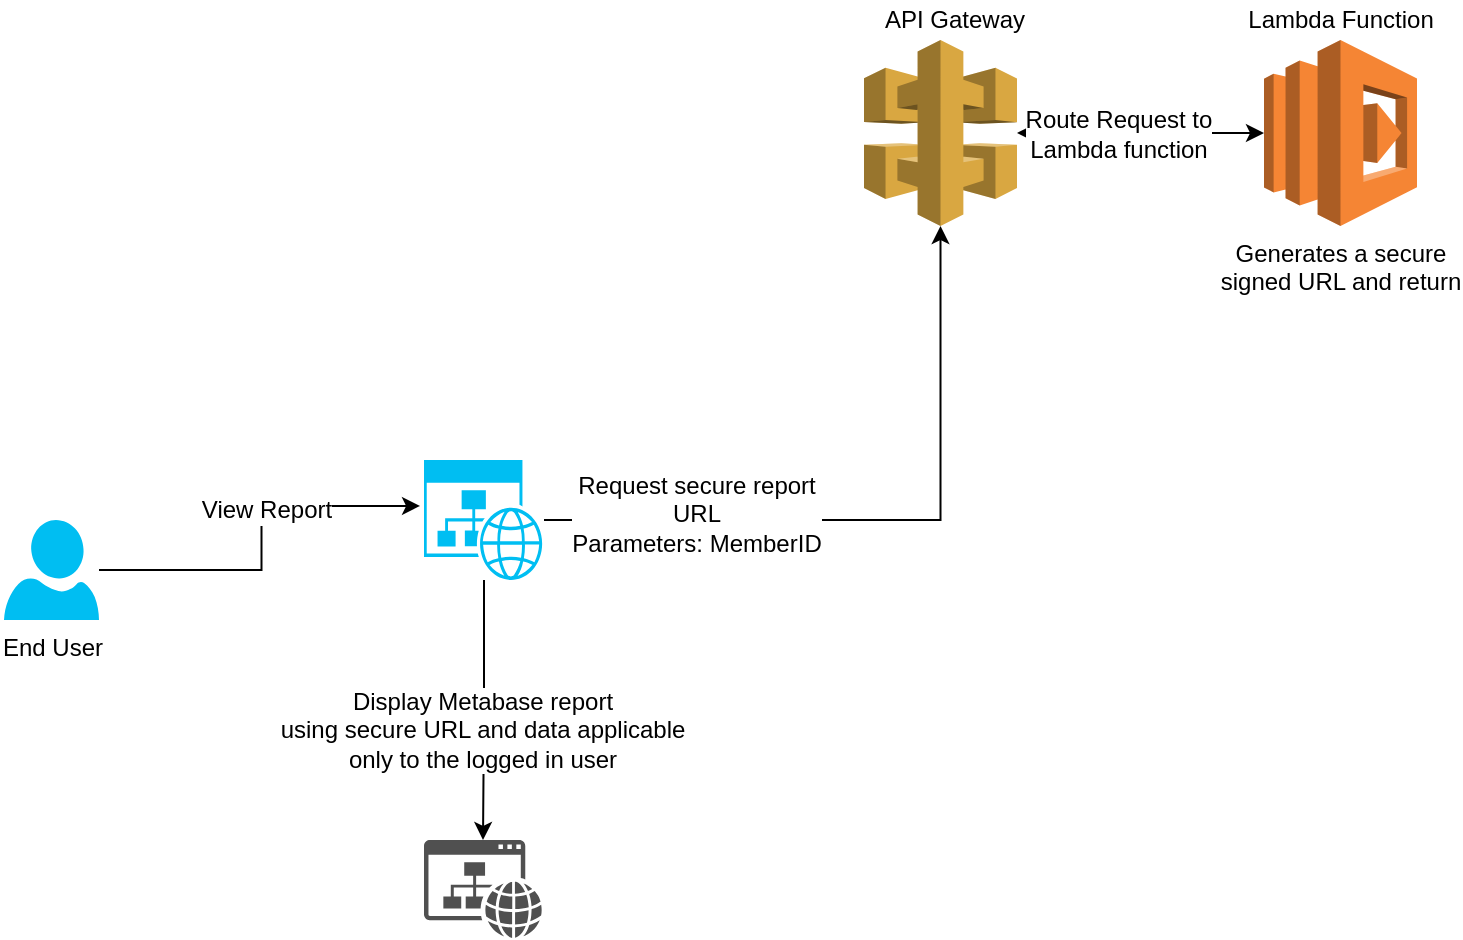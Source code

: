 <mxfile version="12.4.2" type="device" pages="1"><diagram id="BKnAOpuySM4NpKEYEow1" name="Page-1"><mxGraphModel dx="1422" dy="814" grid="1" gridSize="10" guides="1" tooltips="1" connect="1" arrows="1" fold="1" page="1" pageScale="1" pageWidth="1169" pageHeight="827" math="0" shadow="0"><root><mxCell id="0"/><mxCell id="1" parent="0"/><mxCell id="B2eLb6zMdleuknlEjI1z-9" value="" style="edgeStyle=orthogonalEdgeStyle;rounded=0;orthogonalLoop=1;jettySize=auto;html=1;entryX=-0.033;entryY=0.383;entryDx=0;entryDy=0;entryPerimeter=0;" parent="1" source="B2eLb6zMdleuknlEjI1z-1" target="B2eLb6zMdleuknlEjI1z-16" edge="1"><mxGeometry relative="1" as="geometry"/></mxCell><mxCell id="B2eLb6zMdleuknlEjI1z-19" value="View Report" style="text;html=1;align=center;verticalAlign=middle;resizable=0;points=[];;labelBackgroundColor=#ffffff;" parent="B2eLb6zMdleuknlEjI1z-9" vertex="1" connectable="0"><mxGeometry x="0.196" y="-2" relative="1" as="geometry"><mxPoint as="offset"/></mxGeometry></mxCell><mxCell id="B2eLb6zMdleuknlEjI1z-1" value="End User" style="verticalLabelPosition=bottom;html=1;verticalAlign=top;align=center;strokeColor=none;fillColor=#00BEF2;shape=mxgraph.azure.user;" parent="1" vertex="1"><mxGeometry x="240" y="350" width="47.5" height="50" as="geometry"/></mxCell><mxCell id="B2eLb6zMdleuknlEjI1z-2" value="" style="outlineConnect=0;dashed=0;verticalLabelPosition=bottom;verticalAlign=top;align=center;html=1;shape=mxgraph.aws3.api_gateway;fillColor=#D9A741;gradientColor=none;" parent="1" vertex="1"><mxGeometry x="670" y="110" width="76.5" height="93" as="geometry"/></mxCell><mxCell id="B2eLb6zMdleuknlEjI1z-5" value="Generates a secure &lt;br&gt;signed URL and return" style="outlineConnect=0;dashed=0;verticalLabelPosition=bottom;verticalAlign=top;align=center;html=1;shape=mxgraph.aws3.lambda;fillColor=#F58534;gradientColor=none;" parent="1" vertex="1"><mxGeometry x="870" y="110" width="76.5" height="93" as="geometry"/></mxCell><mxCell id="B2eLb6zMdleuknlEjI1z-14" value="" style="endArrow=classic;startArrow=classic;html=1;entryX=0;entryY=0.5;entryDx=0;entryDy=0;entryPerimeter=0;" parent="1" source="B2eLb6zMdleuknlEjI1z-2" target="B2eLb6zMdleuknlEjI1z-5" edge="1"><mxGeometry width="50" height="50" relative="1" as="geometry"><mxPoint x="780" y="220" as="sourcePoint"/><mxPoint x="830" y="170" as="targetPoint"/></mxGeometry></mxCell><mxCell id="B2eLb6zMdleuknlEjI1z-15" value="Route Request to&lt;br&gt;Lambda function" style="text;html=1;align=center;verticalAlign=middle;resizable=0;points=[];;labelBackgroundColor=#ffffff;" parent="B2eLb6zMdleuknlEjI1z-14" vertex="1" connectable="0"><mxGeometry x="-0.189" y="1" relative="1" as="geometry"><mxPoint y="1" as="offset"/></mxGeometry></mxCell><mxCell id="B2eLb6zMdleuknlEjI1z-17" value="" style="edgeStyle=orthogonalEdgeStyle;rounded=0;orthogonalLoop=1;jettySize=auto;html=1;" parent="1" source="B2eLb6zMdleuknlEjI1z-16" target="B2eLb6zMdleuknlEjI1z-2" edge="1"><mxGeometry relative="1" as="geometry"/></mxCell><mxCell id="B2eLb6zMdleuknlEjI1z-18" value="Request secure report&lt;br&gt;URL&lt;br&gt;Parameters: MemberID" style="text;html=1;align=center;verticalAlign=middle;resizable=0;points=[];;labelBackgroundColor=#ffffff;" parent="B2eLb6zMdleuknlEjI1z-17" vertex="1" connectable="0"><mxGeometry x="-0.563" y="3" relative="1" as="geometry"><mxPoint as="offset"/></mxGeometry></mxCell><mxCell id="B2eLb6zMdleuknlEjI1z-22" value="" style="edgeStyle=orthogonalEdgeStyle;rounded=0;orthogonalLoop=1;jettySize=auto;html=1;" parent="1" source="B2eLb6zMdleuknlEjI1z-16" target="B2eLb6zMdleuknlEjI1z-21" edge="1"><mxGeometry relative="1" as="geometry"/></mxCell><mxCell id="B2eLb6zMdleuknlEjI1z-24" value="Display Metabase report&lt;br&gt;using secure URL and data applicable &lt;br&gt;only to the logged in user" style="text;html=1;align=center;verticalAlign=middle;resizable=0;points=[];;labelBackgroundColor=#ffffff;" parent="B2eLb6zMdleuknlEjI1z-22" vertex="1" connectable="0"><mxGeometry x="0.154" y="-1" relative="1" as="geometry"><mxPoint as="offset"/></mxGeometry></mxCell><mxCell id="B2eLb6zMdleuknlEjI1z-16" value="" style="verticalLabelPosition=bottom;html=1;verticalAlign=top;align=center;strokeColor=none;fillColor=#00BEF2;shape=mxgraph.azure.website_generic;pointerEvents=1;" parent="1" vertex="1"><mxGeometry x="450" y="320" width="60" height="60" as="geometry"/></mxCell><mxCell id="B2eLb6zMdleuknlEjI1z-21" value="" style="pointerEvents=1;shadow=0;dashed=0;html=1;strokeColor=none;fillColor=#505050;labelPosition=center;verticalLabelPosition=bottom;verticalAlign=top;outlineConnect=0;align=center;shape=mxgraph.office.concepts.website;" parent="1" vertex="1"><mxGeometry x="450" y="510" width="59" height="49" as="geometry"/></mxCell><mxCell id="kyCxoXEv4ybHT9s0o1VP-2" value="Lambda Function" style="text;html=1;align=center;verticalAlign=middle;resizable=0;points=[];;autosize=1;" vertex="1" parent="1"><mxGeometry x="853.25" y="90" width="110" height="20" as="geometry"/></mxCell><mxCell id="kyCxoXEv4ybHT9s0o1VP-3" value="API Gateway" style="text;html=1;align=center;verticalAlign=middle;resizable=0;points=[];;autosize=1;" vertex="1" parent="1"><mxGeometry x="670" y="90" width="90" height="20" as="geometry"/></mxCell></root></mxGraphModel></diagram></mxfile>